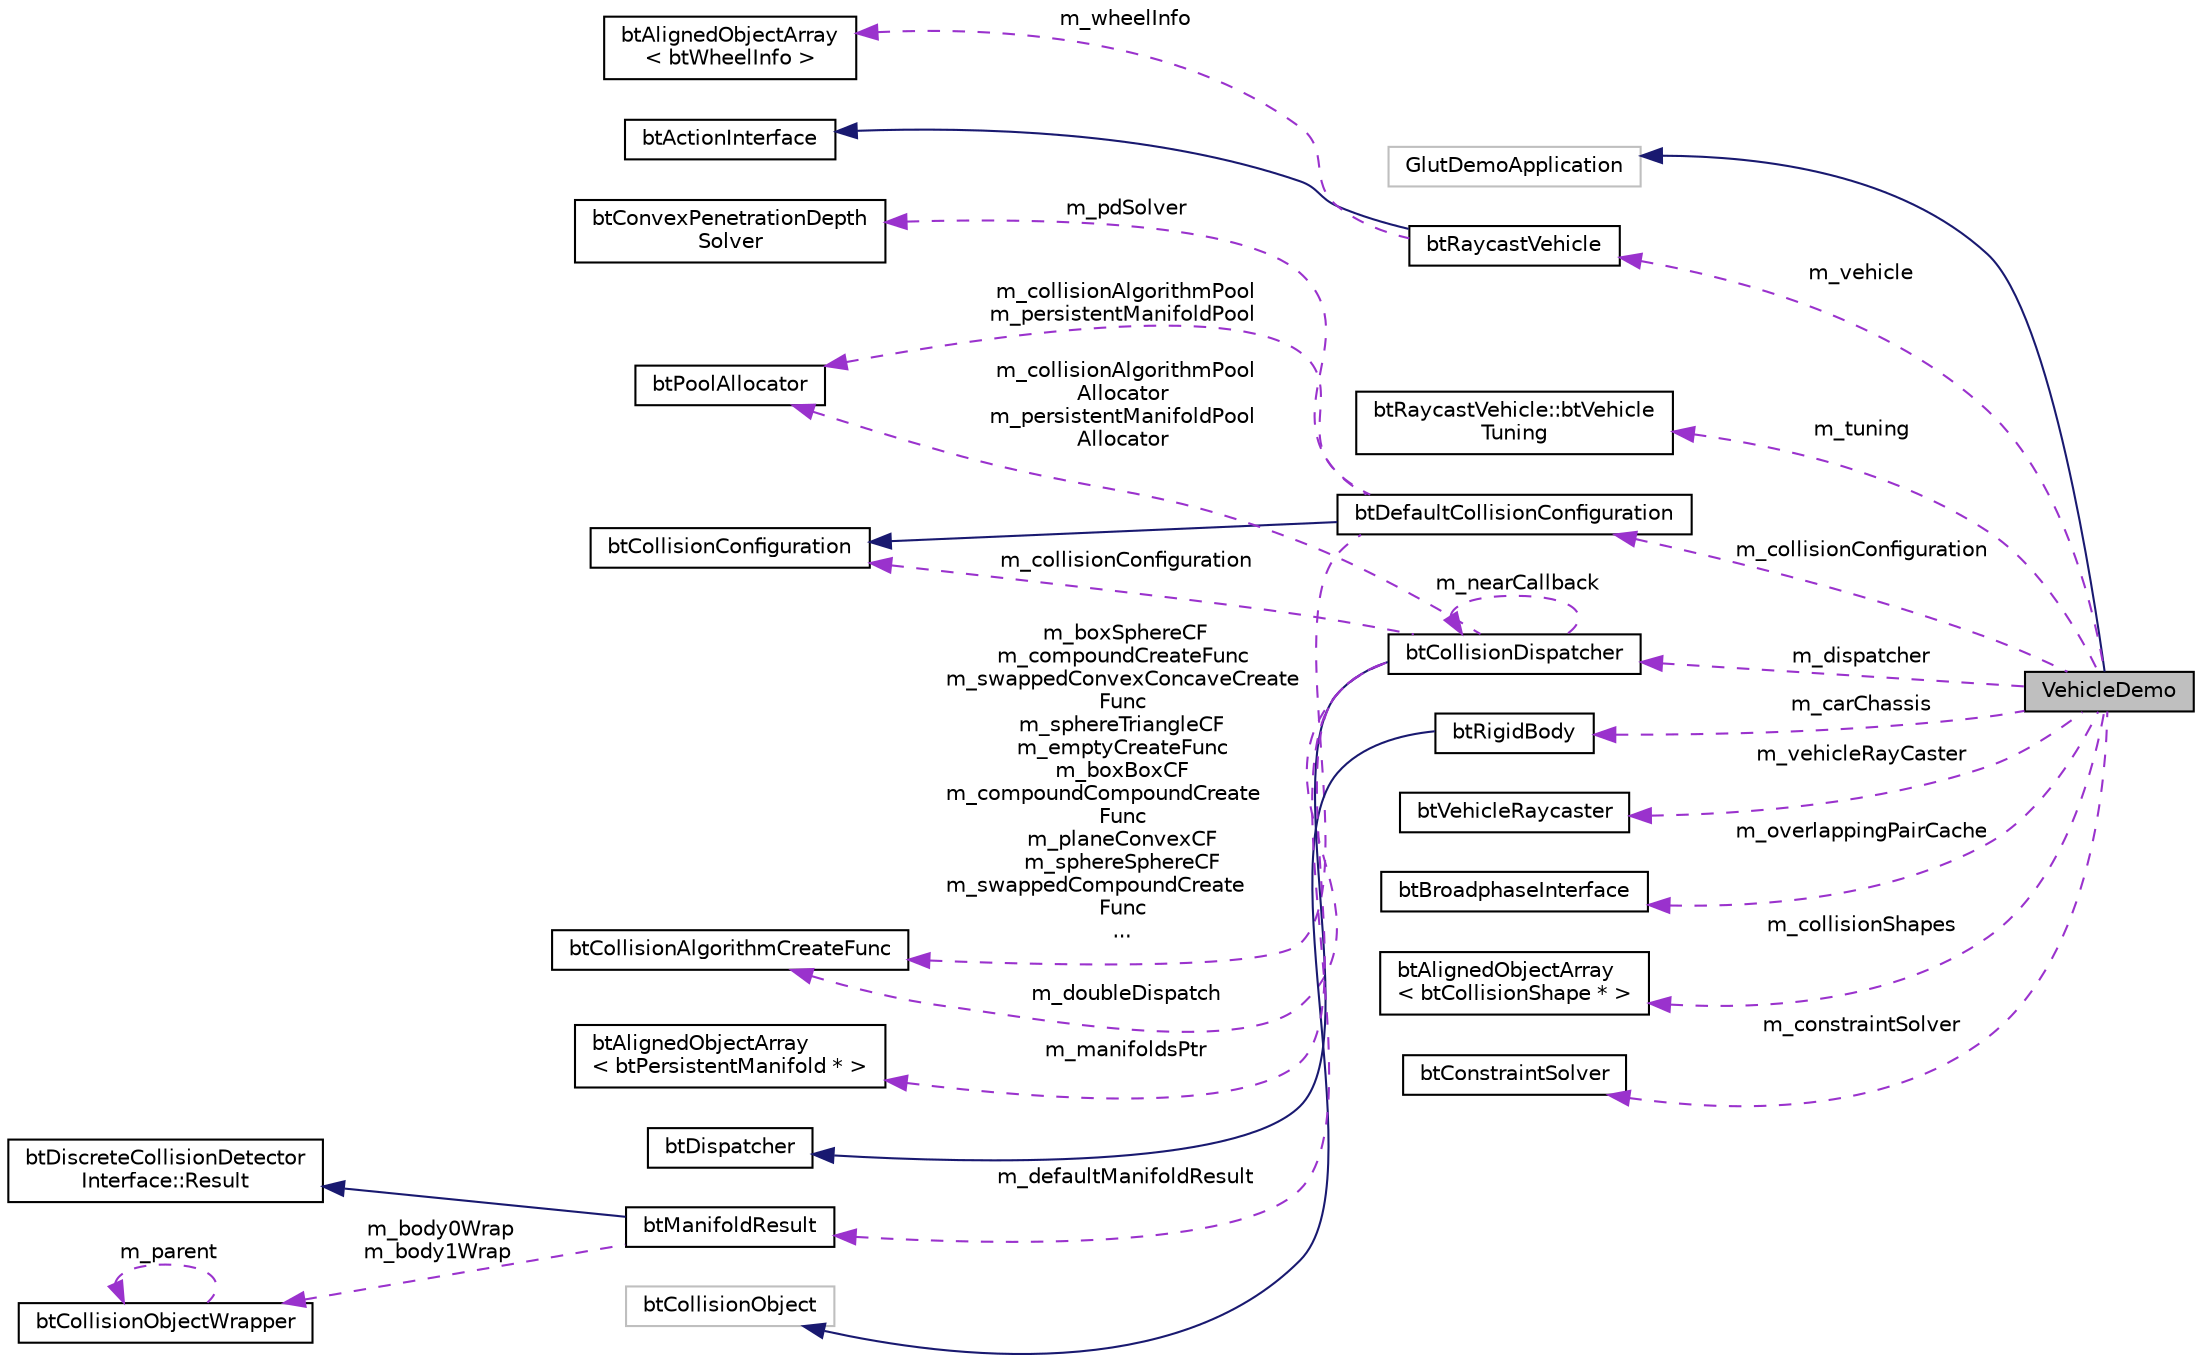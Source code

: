 digraph "VehicleDemo"
{
  edge [fontname="Helvetica",fontsize="10",labelfontname="Helvetica",labelfontsize="10"];
  node [fontname="Helvetica",fontsize="10",shape=record];
  rankdir="LR";
  Node1 [label="VehicleDemo",height=0.2,width=0.4,color="black", fillcolor="grey75", style="filled", fontcolor="black"];
  Node2 -> Node1 [dir="back",color="midnightblue",fontsize="10",style="solid",fontname="Helvetica"];
  Node2 [label="GlutDemoApplication",height=0.2,width=0.4,color="grey75", fillcolor="white", style="filled"];
  Node3 -> Node1 [dir="back",color="darkorchid3",fontsize="10",style="dashed",label=" m_vehicle" ,fontname="Helvetica"];
  Node3 [label="btRaycastVehicle",height=0.2,width=0.4,color="black", fillcolor="white", style="filled",URL="$classbt_raycast_vehicle.html",tooltip="rayCast vehicle, very special constraint that turn a rigidbody into a vehicle. "];
  Node4 -> Node3 [dir="back",color="midnightblue",fontsize="10",style="solid",fontname="Helvetica"];
  Node4 [label="btActionInterface",height=0.2,width=0.4,color="black", fillcolor="white", style="filled",URL="$classbt_action_interface.html",tooltip="Basic interface to allow actions such as vehicles and characters to be updated inside a btDynamicsWor..."];
  Node5 -> Node3 [dir="back",color="darkorchid3",fontsize="10",style="dashed",label=" m_wheelInfo" ,fontname="Helvetica"];
  Node5 [label="btAlignedObjectArray\l\< btWheelInfo \>",height=0.2,width=0.4,color="black", fillcolor="white", style="filled",URL="$classbt_aligned_object_array.html"];
  Node6 -> Node1 [dir="back",color="darkorchid3",fontsize="10",style="dashed",label=" m_tuning" ,fontname="Helvetica"];
  Node6 [label="btRaycastVehicle::btVehicle\lTuning",height=0.2,width=0.4,color="black", fillcolor="white", style="filled",URL="$classbt_raycast_vehicle_1_1bt_vehicle_tuning.html"];
  Node7 -> Node1 [dir="back",color="darkorchid3",fontsize="10",style="dashed",label=" m_collisionConfiguration" ,fontname="Helvetica"];
  Node7 [label="btDefaultCollisionConfiguration",height=0.2,width=0.4,color="black", fillcolor="white", style="filled",URL="$classbt_default_collision_configuration.html"];
  Node8 -> Node7 [dir="back",color="midnightblue",fontsize="10",style="solid",fontname="Helvetica"];
  Node8 [label="btCollisionConfiguration",height=0.2,width=0.4,color="black", fillcolor="white", style="filled",URL="$classbt_collision_configuration.html"];
  Node9 -> Node7 [dir="back",color="darkorchid3",fontsize="10",style="dashed",label=" m_collisionAlgorithmPool\nm_persistentManifoldPool" ,fontname="Helvetica"];
  Node9 [label="btPoolAllocator",height=0.2,width=0.4,color="black", fillcolor="white", style="filled",URL="$classbt_pool_allocator.html",tooltip="The btPoolAllocator class allows to efficiently allocate a large pool of objects, instead of dynamica..."];
  Node10 -> Node7 [dir="back",color="darkorchid3",fontsize="10",style="dashed",label=" m_pdSolver" ,fontname="Helvetica"];
  Node10 [label="btConvexPenetrationDepth\lSolver",height=0.2,width=0.4,color="black", fillcolor="white", style="filled",URL="$classbt_convex_penetration_depth_solver.html",tooltip="ConvexPenetrationDepthSolver provides an interface for penetration depth calculation. "];
  Node11 -> Node7 [dir="back",color="darkorchid3",fontsize="10",style="dashed",label=" m_boxSphereCF\nm_compoundCreateFunc\nm_swappedConvexConcaveCreate\lFunc\nm_sphereTriangleCF\nm_emptyCreateFunc\nm_boxBoxCF\nm_compoundCompoundCreate\lFunc\nm_planeConvexCF\nm_sphereSphereCF\nm_swappedCompoundCreate\lFunc\n..." ,fontname="Helvetica"];
  Node11 [label="btCollisionAlgorithmCreateFunc",height=0.2,width=0.4,color="black", fillcolor="white", style="filled",URL="$structbt_collision_algorithm_create_func.html",tooltip="Used by the btCollisionDispatcher to register and create instances for btCollisionAlgorithm. "];
  Node12 -> Node1 [dir="back",color="darkorchid3",fontsize="10",style="dashed",label=" m_carChassis" ,fontname="Helvetica"];
  Node12 [label="btRigidBody",height=0.2,width=0.4,color="black", fillcolor="white", style="filled",URL="$classbt_rigid_body.html"];
  Node13 -> Node12 [dir="back",color="midnightblue",fontsize="10",style="solid",fontname="Helvetica"];
  Node13 [label="btCollisionObject",height=0.2,width=0.4,color="grey75", fillcolor="white", style="filled"];
  Node14 -> Node1 [dir="back",color="darkorchid3",fontsize="10",style="dashed",label=" m_dispatcher" ,fontname="Helvetica"];
  Node14 [label="btCollisionDispatcher",height=0.2,width=0.4,color="black", fillcolor="white", style="filled",URL="$classbt_collision_dispatcher.html"];
  Node15 -> Node14 [dir="back",color="midnightblue",fontsize="10",style="solid",fontname="Helvetica"];
  Node15 [label="btDispatcher",height=0.2,width=0.4,color="black", fillcolor="white", style="filled",URL="$classbt_dispatcher.html"];
  Node8 -> Node14 [dir="back",color="darkorchid3",fontsize="10",style="dashed",label=" m_collisionConfiguration" ,fontname="Helvetica"];
  Node9 -> Node14 [dir="back",color="darkorchid3",fontsize="10",style="dashed",label=" m_collisionAlgorithmPool\lAllocator\nm_persistentManifoldPool\lAllocator" ,fontname="Helvetica"];
  Node14 -> Node14 [dir="back",color="darkorchid3",fontsize="10",style="dashed",label=" m_nearCallback" ,fontname="Helvetica"];
  Node11 -> Node14 [dir="back",color="darkorchid3",fontsize="10",style="dashed",label=" m_doubleDispatch" ,fontname="Helvetica"];
  Node16 -> Node14 [dir="back",color="darkorchid3",fontsize="10",style="dashed",label=" m_defaultManifoldResult" ,fontname="Helvetica"];
  Node16 [label="btManifoldResult",height=0.2,width=0.4,color="black", fillcolor="white", style="filled",URL="$classbt_manifold_result.html",tooltip="btManifoldResult is a helper class to manage contact results. "];
  Node17 -> Node16 [dir="back",color="midnightblue",fontsize="10",style="solid",fontname="Helvetica"];
  Node17 [label="btDiscreteCollisionDetector\lInterface::Result",height=0.2,width=0.4,color="black", fillcolor="white", style="filled",URL="$structbt_discrete_collision_detector_interface_1_1_result.html"];
  Node18 -> Node16 [dir="back",color="darkorchid3",fontsize="10",style="dashed",label=" m_body0Wrap\nm_body1Wrap" ,fontname="Helvetica"];
  Node18 [label="btCollisionObjectWrapper",height=0.2,width=0.4,color="black", fillcolor="white", style="filled",URL="$structbt_collision_object_wrapper.html"];
  Node18 -> Node18 [dir="back",color="darkorchid3",fontsize="10",style="dashed",label=" m_parent" ,fontname="Helvetica"];
  Node19 -> Node14 [dir="back",color="darkorchid3",fontsize="10",style="dashed",label=" m_manifoldsPtr" ,fontname="Helvetica"];
  Node19 [label="btAlignedObjectArray\l\< btPersistentManifold * \>",height=0.2,width=0.4,color="black", fillcolor="white", style="filled",URL="$classbt_aligned_object_array.html"];
  Node20 -> Node1 [dir="back",color="darkorchid3",fontsize="10",style="dashed",label=" m_vehicleRayCaster" ,fontname="Helvetica"];
  Node20 [label="btVehicleRaycaster",height=0.2,width=0.4,color="black", fillcolor="white", style="filled",URL="$structbt_vehicle_raycaster.html",tooltip="btVehicleRaycaster is provides interface for between vehicle simulation and raycasting ..."];
  Node21 -> Node1 [dir="back",color="darkorchid3",fontsize="10",style="dashed",label=" m_overlappingPairCache" ,fontname="Helvetica"];
  Node21 [label="btBroadphaseInterface",height=0.2,width=0.4,color="black", fillcolor="white", style="filled",URL="$classbt_broadphase_interface.html"];
  Node22 -> Node1 [dir="back",color="darkorchid3",fontsize="10",style="dashed",label=" m_collisionShapes" ,fontname="Helvetica"];
  Node22 [label="btAlignedObjectArray\l\< btCollisionShape * \>",height=0.2,width=0.4,color="black", fillcolor="white", style="filled",URL="$classbt_aligned_object_array.html"];
  Node23 -> Node1 [dir="back",color="darkorchid3",fontsize="10",style="dashed",label=" m_constraintSolver" ,fontname="Helvetica"];
  Node23 [label="btConstraintSolver",height=0.2,width=0.4,color="black", fillcolor="white", style="filled",URL="$classbt_constraint_solver.html"];
}
